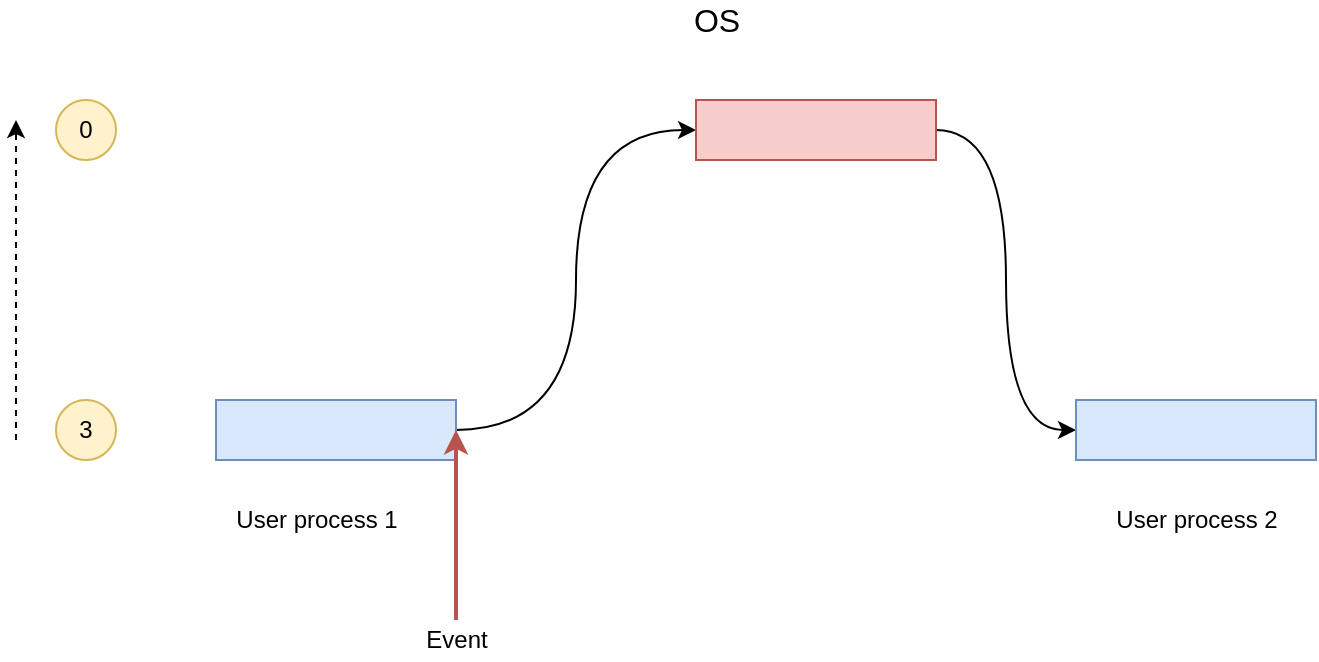<mxfile version="13.4.6" type="github">
  <diagram id="XElhAfXTPB-W4nO4nVsO" name="Page-1">
    <mxGraphModel dx="2066" dy="1154" grid="1" gridSize="10" guides="1" tooltips="1" connect="1" arrows="1" fold="1" page="1" pageScale="1" pageWidth="827" pageHeight="1169" math="0" shadow="0">
      <root>
        <mxCell id="0" />
        <mxCell id="1" parent="0" />
        <mxCell id="_4Y9ZesxhvsSrRKwjPoS-4" style="edgeStyle=orthogonalEdgeStyle;rounded=0;orthogonalLoop=1;jettySize=auto;html=1;entryX=0;entryY=0.5;entryDx=0;entryDy=0;curved=1;" edge="1" parent="1" source="_4Y9ZesxhvsSrRKwjPoS-1" target="_4Y9ZesxhvsSrRKwjPoS-2">
          <mxGeometry relative="1" as="geometry" />
        </mxCell>
        <mxCell id="_4Y9ZesxhvsSrRKwjPoS-1" value="" style="rounded=0;whiteSpace=wrap;html=1;fillColor=#dae8fc;strokeColor=#6c8ebf;" vertex="1" parent="1">
          <mxGeometry x="140" y="420" width="120" height="30" as="geometry" />
        </mxCell>
        <mxCell id="_4Y9ZesxhvsSrRKwjPoS-5" style="edgeStyle=orthogonalEdgeStyle;curved=1;rounded=0;orthogonalLoop=1;jettySize=auto;html=1;entryX=0;entryY=0.5;entryDx=0;entryDy=0;" edge="1" parent="1" source="_4Y9ZesxhvsSrRKwjPoS-2" target="_4Y9ZesxhvsSrRKwjPoS-3">
          <mxGeometry relative="1" as="geometry" />
        </mxCell>
        <mxCell id="_4Y9ZesxhvsSrRKwjPoS-2" value="" style="rounded=0;whiteSpace=wrap;html=1;fillColor=#f8cecc;strokeColor=#b85450;" vertex="1" parent="1">
          <mxGeometry x="380" y="270" width="120" height="30" as="geometry" />
        </mxCell>
        <mxCell id="_4Y9ZesxhvsSrRKwjPoS-3" value="" style="rounded=0;whiteSpace=wrap;html=1;fillColor=#dae8fc;strokeColor=#6c8ebf;" vertex="1" parent="1">
          <mxGeometry x="570" y="420" width="120" height="30" as="geometry" />
        </mxCell>
        <mxCell id="_4Y9ZesxhvsSrRKwjPoS-6" value="3" style="ellipse;whiteSpace=wrap;html=1;aspect=fixed;fillColor=#fff2cc;strokeColor=#d6b656;" vertex="1" parent="1">
          <mxGeometry x="60" y="420" width="30" height="30" as="geometry" />
        </mxCell>
        <mxCell id="_4Y9ZesxhvsSrRKwjPoS-7" value="0" style="ellipse;whiteSpace=wrap;html=1;aspect=fixed;fillColor=#fff2cc;strokeColor=#d6b656;" vertex="1" parent="1">
          <mxGeometry x="60" y="270" width="30" height="30" as="geometry" />
        </mxCell>
        <mxCell id="_4Y9ZesxhvsSrRKwjPoS-8" value="" style="endArrow=classic;html=1;dashed=1;" edge="1" parent="1">
          <mxGeometry width="50" height="50" relative="1" as="geometry">
            <mxPoint x="40" y="440" as="sourcePoint" />
            <mxPoint x="40" y="280" as="targetPoint" />
          </mxGeometry>
        </mxCell>
        <mxCell id="2" value="&lt;font style=&quot;font-size: 16px&quot;&gt;OS&lt;/font&gt;" style="text;html=1;align=center;verticalAlign=middle;resizable=0;points=[];autosize=1;" vertex="1" parent="1">
          <mxGeometry x="370" y="220" width="40" height="20" as="geometry" />
        </mxCell>
        <mxCell id="_4Y9ZesxhvsSrRKwjPoS-9" value="User process 1" style="text;html=1;align=center;verticalAlign=middle;resizable=0;points=[];autosize=1;" vertex="1" parent="1">
          <mxGeometry x="140" y="470" width="100" height="20" as="geometry" />
        </mxCell>
        <mxCell id="_4Y9ZesxhvsSrRKwjPoS-10" value="User process 2" style="text;html=1;align=center;verticalAlign=middle;resizable=0;points=[];autosize=1;" vertex="1" parent="1">
          <mxGeometry x="580" y="470" width="100" height="20" as="geometry" />
        </mxCell>
        <mxCell id="_4Y9ZesxhvsSrRKwjPoS-11" value="" style="endArrow=classic;html=1;entryX=1;entryY=0.5;entryDx=0;entryDy=0;strokeWidth=2;fillColor=#f8cecc;strokeColor=#b85450;" edge="1" parent="1" target="_4Y9ZesxhvsSrRKwjPoS-1">
          <mxGeometry width="50" height="50" relative="1" as="geometry">
            <mxPoint x="260" y="530" as="sourcePoint" />
            <mxPoint x="360" y="460" as="targetPoint" />
          </mxGeometry>
        </mxCell>
        <mxCell id="_4Y9ZesxhvsSrRKwjPoS-12" value="Event" style="text;html=1;align=center;verticalAlign=middle;resizable=0;points=[];autosize=1;" vertex="1" parent="1">
          <mxGeometry x="235" y="530" width="50" height="20" as="geometry" />
        </mxCell>
      </root>
    </mxGraphModel>
  </diagram>
</mxfile>
